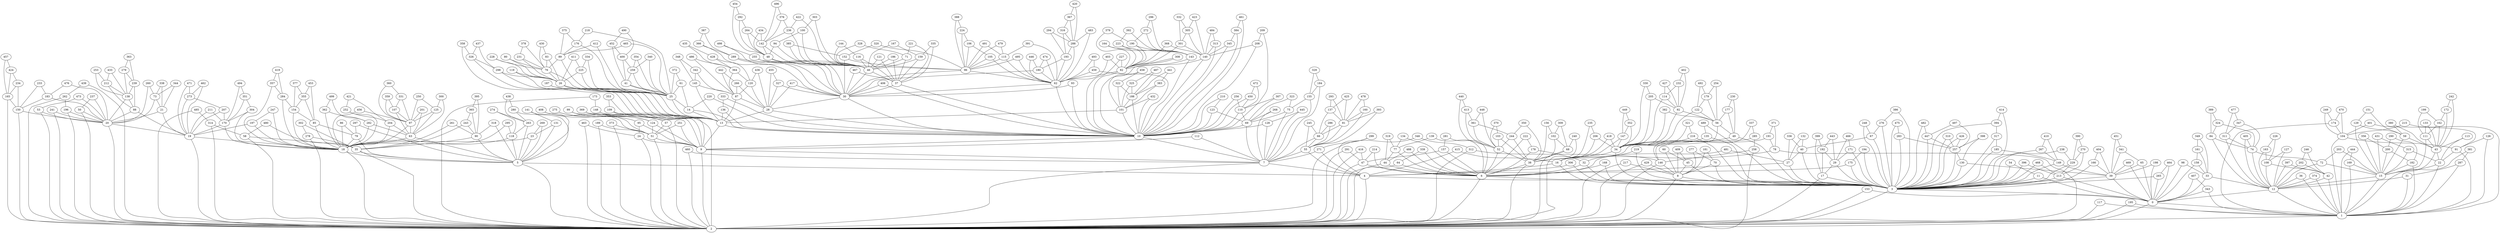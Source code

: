 graph {
	0 [label=0]
	1 [label=1]
	2 [label=2]
	3 [label=3]
	4 [label=4]
	5 [label=5]
	6 [label=6]
	7 [label=7]
	8 [label=8]
	9 [label=9]
	10 [label=10]
	11 [label=11]
	12 [label=12]
	13 [label=13]
	14 [label=14]
	15 [label=15]
	16 [label=16]
	17 [label=17]
	18 [label=18]
	19 [label=19]
	20 [label=20]
	21 [label=21]
	22 [label=22]
	23 [label=23]
	24 [label=24]
	25 [label=25]
	26 [label=26]
	27 [label=27]
	28 [label=28]
	29 [label=29]
	30 [label=30]
	31 [label=31]
	32 [label=32]
	33 [label=33]
	34 [label=34]
	35 [label=35]
	36 [label=36]
	37 [label=37]
	38 [label=38]
	39 [label=39]
	40 [label=40]
	41 [label=41]
	42 [label=42]
	43 [label=43]
	44 [label=44]
	45 [label=45]
	46 [label=46]
	47 [label=47]
	48 [label=48]
	49 [label=49]
	50 [label=50]
	51 [label=51]
	52 [label=52]
	53 [label=53]
	54 [label=54]
	55 [label=55]
	56 [label=56]
	57 [label=57]
	58 [label=58]
	59 [label=59]
	60 [label=60]
	61 [label=61]
	62 [label=62]
	63 [label=63]
	64 [label=64]
	65 [label=65]
	66 [label=66]
	67 [label=67]
	68 [label=68]
	69 [label=69]
	70 [label=70]
	71 [label=71]
	72 [label=72]
	73 [label=73]
	74 [label=74]
	75 [label=75]
	76 [label=76]
	77 [label=77]
	78 [label=78]
	79 [label=79]
	80 [label=80]
	81 [label=81]
	82 [label=82]
	83 [label=83]
	84 [label=84]
	85 [label=85]
	86 [label=86]
	87 [label=87]
	88 [label=88]
	89 [label=89]
	90 [label=90]
	91 [label=91]
	92 [label=92]
	93 [label=93]
	94 [label=94]
	95 [label=95]
	96 [label=96]
	97 [label=97]
	98 [label=98]
	99 [label=99]
	100 [label=100]
	101 [label=101]
	102 [label=102]
	103 [label=103]
	104 [label=104]
	105 [label=105]
	106 [label=106]
	107 [label=107]
	108 [label=108]
	109 [label=109]
	110 [label=110]
	111 [label=111]
	112 [label=112]
	113 [label=113]
	114 [label=114]
	115 [label=115]
	116 [label=116]
	117 [label=117]
	118 [label=118]
	119 [label=119]
	120 [label=120]
	121 [label=121]
	122 [label=122]
	123 [label=123]
	124 [label=124]
	125 [label=125]
	126 [label=126]
	127 [label=127]
	128 [label=128]
	129 [label=129]
	130 [label=130]
	131 [label=131]
	132 [label=132]
	133 [label=133]
	134 [label=134]
	135 [label=135]
	136 [label=136]
	137 [label=137]
	138 [label=138]
	139 [label=139]
	140 [label=140]
	141 [label=141]
	142 [label=142]
	143 [label=143]
	144 [label=144]
	145 [label=145]
	146 [label=146]
	147 [label=147]
	148 [label=148]
	149 [label=149]
	150 [label=150]
	151 [label=151]
	152 [label=152]
	153 [label=153]
	154 [label=154]
	155 [label=155]
	156 [label=156]
	157 [label=157]
	158 [label=158]
	159 [label=159]
	160 [label=160]
	161 [label=161]
	162 [label=162]
	163 [label=163]
	164 [label=164]
	165 [label=165]
	166 [label=166]
	167 [label=167]
	168 [label=168]
	169 [label=169]
	170 [label=170]
	171 [label=171]
	172 [label=172]
	173 [label=173]
	174 [label=174]
	175 [label=175]
	176 [label=176]
	177 [label=177]
	178 [label=178]
	179 [label=179]
	180 [label=180]
	181 [label=181]
	182 [label=182]
	183 [label=183]
	184 [label=184]
	185 [label=185]
	186 [label=186]
	187 [label=187]
	188 [label=188]
	189 [label=189]
	190 [label=190]
	191 [label=191]
	192 [label=192]
	193 [label=193]
	194 [label=194]
	195 [label=195]
	196 [label=196]
	197 [label=197]
	198 [label=198]
	199 [label=199]
	200 [label=200]
	201 [label=201]
	202 [label=202]
	203 [label=203]
	204 [label=204]
	205 [label=205]
	206 [label=206]
	207 [label=207]
	208 [label=208]
	209 [label=209]
	210 [label=210]
	211 [label=211]
	212 [label=212]
	213 [label=213]
	214 [label=214]
	215 [label=215]
	216 [label=216]
	217 [label=217]
	218 [label=218]
	219 [label=219]
	220 [label=220]
	221 [label=221]
	222 [label=222]
	223 [label=223]
	224 [label=224]
	225 [label=225]
	226 [label=226]
	227 [label=227]
	228 [label=228]
	229 [label=229]
	230 [label=230]
	231 [label=231]
	232 [label=232]
	233 [label=233]
	234 [label=234]
	235 [label=235]
	236 [label=236]
	237 [label=237]
	238 [label=238]
	239 [label=239]
	240 [label=240]
	241 [label=241]
	242 [label=242]
	243 [label=243]
	244 [label=244]
	245 [label=245]
	246 [label=246]
	247 [label=247]
	248 [label=248]
	249 [label=249]
	250 [label=250]
	251 [label=251]
	252 [label=252]
	253 [label=253]
	254 [label=254]
	255 [label=255]
	256 [label=256]
	257 [label=257]
	258 [label=258]
	259 [label=259]
	260 [label=260]
	261 [label=261]
	262 [label=262]
	263 [label=263]
	264 [label=264]
	265 [label=265]
	266 [label=266]
	267 [label=267]
	268 [label=268]
	269 [label=269]
	270 [label=270]
	271 [label=271]
	272 [label=272]
	273 [label=273]
	274 [label=274]
	275 [label=275]
	276 [label=276]
	277 [label=277]
	278 [label=278]
	279 [label=279]
	280 [label=280]
	281 [label=281]
	282 [label=282]
	283 [label=283]
	284 [label=284]
	285 [label=285]
	286 [label=286]
	287 [label=287]
	288 [label=288]
	289 [label=289]
	290 [label=290]
	291 [label=291]
	292 [label=292]
	293 [label=293]
	294 [label=294]
	295 [label=295]
	296 [label=296]
	297 [label=297]
	298 [label=298]
	299 [label=299]
	300 [label=300]
	301 [label=301]
	302 [label=302]
	303 [label=303]
	304 [label=304]
	305 [label=305]
	306 [label=306]
	307 [label=307]
	308 [label=308]
	309 [label=309]
	310 [label=310]
	311 [label=311]
	312 [label=312]
	313 [label=313]
	314 [label=314]
	315 [label=315]
	316 [label=316]
	317 [label=317]
	318 [label=318]
	319 [label=319]
	320 [label=320]
	321 [label=321]
	322 [label=322]
	323 [label=323]
	324 [label=324]
	325 [label=325]
	326 [label=326]
	327 [label=327]
	328 [label=328]
	329 [label=329]
	330 [label=330]
	331 [label=331]
	332 [label=332]
	333 [label=333]
	334 [label=334]
	335 [label=335]
	336 [label=336]
	337 [label=337]
	338 [label=338]
	339 [label=339]
	340 [label=340]
	341 [label=341]
	342 [label=342]
	343 [label=343]
	344 [label=344]
	345 [label=345]
	346 [label=346]
	347 [label=347]
	348 [label=348]
	349 [label=349]
	350 [label=350]
	351 [label=351]
	352 [label=352]
	353 [label=353]
	354 [label=354]
	355 [label=355]
	356 [label=356]
	357 [label=357]
	358 [label=358]
	359 [label=359]
	360 [label=360]
	361 [label=361]
	362 [label=362]
	363 [label=363]
	364 [label=364]
	365 [label=365]
	366 [label=366]
	367 [label=367]
	368 [label=368]
	369 [label=369]
	370 [label=370]
	371 [label=371]
	372 [label=372]
	373 [label=373]
	374 [label=374]
	375 [label=375]
	376 [label=376]
	377 [label=377]
	378 [label=378]
	379 [label=379]
	380 [label=380]
	381 [label=381]
	382 [label=382]
	383 [label=383]
	384 [label=384]
	385 [label=385]
	386 [label=386]
	387 [label=387]
	388 [label=388]
	389 [label=389]
	390 [label=390]
	391 [label=391]
	392 [label=392]
	393 [label=393]
	394 [label=394]
	395 [label=395]
	396 [label=396]
	397 [label=397]
	398 [label=398]
	399 [label=399]
	400 [label=400]
	401 [label=401]
	402 [label=402]
	403 [label=403]
	404 [label=404]
	405 [label=405]
	406 [label=406]
	407 [label=407]
	408 [label=408]
	409 [label=409]
	410 [label=410]
	411 [label=411]
	412 [label=412]
	413 [label=413]
	414 [label=414]
	415 [label=415]
	416 [label=416]
	417 [label=417]
	418 [label=418]
	419 [label=419]
	420 [label=420]
	421 [label=421]
	422 [label=422]
	423 [label=423]
	424 [label=424]
	425 [label=425]
	426 [label=426]
	427 [label=427]
	428 [label=428]
	429 [label=429]
	430 [label=430]
	431 [label=431]
	432 [label=432]
	433 [label=433]
	434 [label=434]
	435 [label=435]
	436 [label=436]
	437 [label=437]
	438 [label=438]
	439 [label=439]
	440 [label=440]
	441 [label=441]
	442 [label=442]
	443 [label=443]
	444 [label=444]
	445 [label=445]
	446 [label=446]
	447 [label=447]
	448 [label=448]
	449 [label=449]
	450 [label=450]
	451 [label=451]
	452 [label=452]
	453 [label=453]
	454 [label=454]
	455 [label=455]
	456 [label=456]
	457 [label=457]
	458 [label=458]
	459 [label=459]
	460 [label=460]
	461 [label=461]
	462 [label=462]
	463 [label=463]
	464 [label=464]
	465 [label=465]
	466 [label=466]
	467 [label=467]
	468 [label=468]
	469 [label=469]
	470 [label=470]
	471 [label=471]
	472 [label=472]
	473 [label=473]
	474 [label=474]
	475 [label=475]
	476 [label=476]
	477 [label=477]
	478 [label=478]
	479 [label=479]
	480 [label=480]
	481 [label=481]
	482 [label=482]
	483 [label=483]
	484 [label=484]
	485 [label=485]
	486 [label=486]
	487 [label=487]
	488 [label=488]
	489 [label=489]
	490 [label=490]
	491 [label=491]
	492 [label=492]
	493 [label=493]
	494 [label=494]
	495 [label=495]
	496 [label=496]
	497 [label=497]
	498 [label=498]
	499 [label=499]
	0 -- 1
	1 -- 2
	2 -- 0
	3 -- 2
	3 -- 0
	4 -- 3
	4 -- 2
	5 -- 4
	5 -- 2
	6 -- 3
	6 -- 2
	7 -- 4
	7 -- 2
	8 -- 3
	8 -- 2
	9 -- 7
	9 -- 2
	10 -- 9
	10 -- 7
	11 -- 3
	11 -- 0
	12 -- 0
	12 -- 1
	13 -- 10
	13 -- 9
	14 -- 13
	14 -- 10
	15 -- 12
	15 -- 1
	16 -- 4
	16 -- 3
	17 -- 3
	17 -- 2
	18 -- 5
	18 -- 2
	19 -- 18
	19 -- 2
	20 -- 19
	20 -- 2
	21 -- 20
	21 -- 19
	22 -- 15
	22 -- 1
	23 -- 18
	23 -- 5
	24 -- 9
	24 -- 2
	25 -- 14
	25 -- 13
	26 -- 25
	26 -- 13
	27 -- 6
	27 -- 3
	28 -- 13
	28 -- 10
	29 -- 17
	29 -- 3
	30 -- 28
	30 -- 10
	31 -- 12
	31 -- 1
	32 -- 6
	32 -- 3
	33 -- 12
	33 -- 0
	34 -- 16
	34 -- 3
	35 -- 5
	35 -- 2
	36 -- 12
	36 -- 1
	37 -- 30
	37 -- 10
	38 -- 6
	38 -- 2
	39 -- 3
	39 -- 0
	40 -- 27
	40 -- 3
	41 -- 25
	41 -- 13
	42 -- 12
	42 -- 1
	43 -- 22
	43 -- 15
	44 -- 6
	44 -- 2
	45 -- 8
	45 -- 3
	46 -- 37
	46 -- 30
	47 -- 6
	47 -- 2
	48 -- 46
	48 -- 30
	49 -- 34
	49 -- 3
	50 -- 20
	50 -- 2
	51 -- 9
	51 -- 2
	52 -- 38
	52 -- 6
	53 -- 20
	53 -- 2
	54 -- 11
	54 -- 3
	55 -- 7
	55 -- 4
	56 -- 49
	56 -- 34
	57 -- 51
	57 -- 2
	58 -- 35
	58 -- 2
	59 -- 43
	59 -- 15
	60 -- 45
	60 -- 8
	61 -- 25
	61 -- 14
	62 -- 30
	62 -- 10
	63 -- 18
	63 -- 5
	64 -- 6
	64 -- 2
	65 -- 39
	65 -- 0
	66 -- 55
	66 -- 7
	67 -- 40
	67 -- 3
	68 -- 38
	68 -- 2
	69 -- 10
	69 -- 7
	70 -- 8
	70 -- 3
	71 -- 46
	71 -- 37
	72 -- 15
	72 -- 12
	73 -- 21
	73 -- 20
	74 -- 72
	74 -- 12
	75 -- 69
	75 -- 7
	76 -- 26
	76 -- 25
	77 -- 44
	77 -- 6
	78 -- 38
	78 -- 2
	79 -- 18
	79 -- 5
	80 -- 76
	80 -- 26
	81 -- 66
	81 -- 55
	82 -- 62
	82 -- 10
	83 -- 76
	83 -- 26
	84 -- 74
	84 -- 12
	85 -- 79
	85 -- 18
	86 -- 79
	86 -- 18
	87 -- 28
	87 -- 13
	88 -- 20
	88 -- 19
	89 -- 76
	89 -- 25
	90 -- 35
	90 -- 5
	91 -- 22
	91 -- 1
	92 -- 56
	92 -- 34
	93 -- 30
	93 -- 10
	94 -- 48
	94 -- 46
	95 -- 24
	95 -- 9
	96 -- 62
	96 -- 30
	97 -- 63
	97 -- 18
	98 -- 33
	98 -- 0
	99 -- 95
	99 -- 9
	100 -- 94
	100 -- 46
	101 -- 13
	101 -- 10
	102 -- 68
	102 -- 38
	103 -- 52
	103 -- 38
	104 -- 91
	104 -- 1
	105 -- 96
	105 -- 62
	106 -- 105
	106 -- 96
	107 -- 97
	107 -- 63
	108 -- 42
	108 -- 12
	109 -- 13
	109 -- 9
	110 -- 69
	110 -- 10
	111 -- 43
	111 -- 15
	112 -- 9
	112 -- 7
	113 -- 43
	113 -- 22
	114 -- 92
	114 -- 34
	115 -- 96
	115 -- 62
	116 -- 46
	116 -- 37
	117 -- 1
	117 -- 2
	118 -- 18
	118 -- 5
	119 -- 26
	119 -- 13
	120 -- 87
	120 -- 28
	121 -- 46
	121 -- 37
	122 -- 56
	122 -- 34
	123 -- 69
	123 -- 10
	124 -- 51
	124 -- 9
	125 -- 97
	125 -- 63
	126 -- 91
	126 -- 1
	127 -- 108
	127 -- 12
	128 -- 10
	128 -- 7
	129 -- 59
	129 -- 15
	130 -- 39
	130 -- 3
	131 -- 23
	131 -- 5
	132 -- 40
	132 -- 27
	133 -- 111
	133 -- 43
	134 -- 77
	134 -- 6
	135 -- 34
	135 -- 3
	136 -- 13
	136 -- 10
	137 -- 81
	137 -- 66
	138 -- 88
	138 -- 20
	139 -- 77
	139 -- 6
	140 -- 82
	140 -- 10
	141 -- 131
	141 -- 5
	142 -- 48
	142 -- 46
	143 -- 82
	143 -- 10
	144 -- 116
	144 -- 46
	145 -- 87
	145 -- 13
	146 -- 8
	146 -- 2
	147 -- 34
	147 -- 16
	148 -- 57
	148 -- 2
	149 -- 39
	149 -- 3
	150 -- 20
	150 -- 2
	151 -- 129
	151 -- 59
	152 -- 96
	152 -- 30
	153 -- 2
	153 -- 0
	154 -- 85
	154 -- 18
	155 -- 75
	155 -- 7
	156 -- 102
	156 -- 38
	157 -- 47
	157 -- 6
	158 -- 33
	158 -- 0
	159 -- 46
	159 -- 37
	160 -- 81
	160 -- 55
	161 -- 158
	161 -- 33
	162 -- 111
	162 -- 43
	163 -- 108
	163 -- 12
	164 -- 143
	164 -- 82
	165 -- 150
	165 -- 2
	166 -- 39
	166 -- 3
	167 -- 159
	167 -- 46
	168 -- 6
	168 -- 3
	169 -- 15
	169 -- 1
	170 -- 19
	170 -- 18
	171 -- 29
	171 -- 3
	172 -- 162
	172 -- 43
	173 -- 148
	173 -- 2
	174 -- 104
	174 -- 1
	175 -- 4
	175 -- 3
	176 -- 89
	176 -- 25
	177 -- 56
	177 -- 49
	178 -- 32
	178 -- 6
	179 -- 122
	179 -- 56
	180 -- 62
	180 -- 30
	181 -- 70
	181 -- 8
	182 -- 15
	182 -- 1
	183 -- 150
	183 -- 20
	184 -- 155
	184 -- 7
	185 -- 149
	185 -- 3
	186 -- 46
	186 -- 37
	187 -- 25
	187 -- 13
	188 -- 101
	188 -- 10
	189 -- 51
	189 -- 2
	190 -- 143
	190 -- 82
	191 -- 78
	191 -- 38
	192 -- 29
	192 -- 17
	193 -- 180
	193 -- 62
	194 -- 175
	194 -- 3
	195 -- 1
	195 -- 2
	196 -- 20
	196 -- 2
	197 -- 19
	197 -- 18
	198 -- 39
	198 -- 0
	199 -- 162
	199 -- 111
	200 -- 182
	200 -- 15
	201 -- 97
	201 -- 63
	202 -- 42
	202 -- 12
	203 -- 72
	203 -- 15
	204 -- 63
	204 -- 18
	205 -- 92
	205 -- 34
	206 -- 34
	206 -- 16
	207 -- 170
	207 -- 19
	208 -- 140
	208 -- 10
	209 -- 208
	209 -- 10
	210 -- 123
	210 -- 10
	211 -- 170
	211 -- 19
	212 -- 138
	212 -- 88
	213 -- 3
	213 -- 0
	214 -- 47
	214 -- 6
	215 -- 104
	215 -- 1
	216 -- 34
	216 -- 3
	217 -- 8
	217 -- 2
	218 -- 176
	218 -- 25
	219 -- 32
	219 -- 3
	220 -- 14
	220 -- 10
	221 -- 71
	221 -- 37
	222 -- 178
	222 -- 6
	223 -- 143
	223 -- 82
	224 -- 106
	224 -- 96
	225 -- 26
	225 -- 25
	226 -- 163
	226 -- 108
	227 -- 82
	227 -- 10
	228 -- 76
	228 -- 26
	229 -- 213
	229 -- 3
	230 -- 177
	230 -- 49
	231 -- 76
	231 -- 26
	232 -- 114
	232 -- 92
	233 -- 183
	233 -- 150
	234 -- 165
	234 -- 150
	235 -- 206
	235 -- 16
	236 -- 142
	236 -- 46
	237 -- 50
	237 -- 20
	238 -- 229
	238 -- 3
	239 -- 138
	239 -- 88
	240 -- 68
	240 -- 2
	241 -- 20
	241 -- 2
	242 -- 172
	242 -- 43
	243 -- 90
	243 -- 35
	244 -- 52
	244 -- 38
	245 -- 66
	245 -- 55
	246 -- 202
	246 -- 42
	247 -- 197
	247 -- 18
	248 -- 67
	248 -- 3
	249 -- 174
	249 -- 104
	250 -- 125
	250 -- 97
	251 -- 51
	251 -- 9
	252 -- 204
	252 -- 18
	253 -- 212
	253 -- 138
	254 -- 179
	254 -- 56
	255 -- 96
	255 -- 30
	256 -- 110
	256 -- 10
	257 -- 130
	257 -- 3
	258 -- 146
	258 -- 2
	259 -- 41
	259 -- 25
	260 -- 73
	260 -- 20
	261 -- 90
	261 -- 35
	262 -- 196
	262 -- 2
	263 -- 118
	263 -- 5
	264 -- 142
	264 -- 48
	265 -- 3
	265 -- 0
	266 -- 87
	266 -- 28
	267 -- 149
	267 -- 3
	268 -- 69
	268 -- 7
	269 -- 23
	269 -- 5
	270 -- 229
	270 -- 213
	271 -- 7
	271 -- 4
	272 -- 190
	272 -- 143
	273 -- 207
	273 -- 19
	274 -- 263
	274 -- 118
	275 -- 124
	275 -- 51
	276 -- 67
	276 -- 3
	277 -- 70
	277 -- 8
	278 -- 35
	278 -- 2
	279 -- 239
	279 -- 138
	280 -- 263
	280 -- 5
	281 -- 157
	281 -- 6
	282 -- 63
	282 -- 18
	283 -- 257
	283 -- 3
	284 -- 154
	284 -- 18
	285 -- 258
	285 -- 146
	286 -- 66
	286 -- 55
	287 -- 31
	287 -- 1
	288 -- 193
	288 -- 62
	289 -- 46
	289 -- 30
	290 -- 200
	290 -- 182
	291 -- 47
	291 -- 2
	292 -- 264
	292 -- 48
	293 -- 137
	293 -- 81
	294 -- 288
	294 -- 193
	295 -- 118
	295 -- 18
	296 -- 272
	296 -- 143
	297 -- 79
	297 -- 5
	298 -- 26
	298 -- 13
	299 -- 271
	299 -- 4
	300 -- 125
	300 -- 63
	301 -- 140
	301 -- 82
	302 -- 278
	302 -- 35
	303 -- 100
	303 -- 46
	304 -- 170
	304 -- 18
	305 -- 301
	305 -- 140
	306 -- 4
	306 -- 3
	307 -- 110
	307 -- 69
	308 -- 82
	308 -- 10
	309 -- 102
	309 -- 68
	310 -- 257
	310 -- 3
	311 -- 74
	311 -- 12
	312 -- 146
	312 -- 2
	313 -- 140
	313 -- 10
	314 -- 58
	314 -- 2
	315 -- 22
	315 -- 15
	316 -- 288
	316 -- 193
	317 -- 185
	317 -- 3
	318 -- 90
	318 -- 5
	319 -- 77
	319 -- 44
	320 -- 152
	320 -- 96
	321 -- 216
	321 -- 34
	322 -- 188
	322 -- 101
	323 -- 75
	323 -- 69
	324 -- 84
	324 -- 74
	325 -- 188
	325 -- 101
	326 -- 298
	326 -- 13
	327 -- 30
	327 -- 28
	328 -- 71
	328 -- 46
	329 -- 184
	329 -- 155
	330 -- 205
	330 -- 34
	331 -- 107
	331 -- 97
	332 -- 305
	332 -- 301
	333 -- 136
	333 -- 10
	334 -- 225
	334 -- 25
	335 -- 159
	335 -- 37
	336 -- 40
	336 -- 27
	337 -- 285
	337 -- 146
	338 -- 73
	338 -- 21
	339 -- 64
	339 -- 6
	340 -- 259
	340 -- 25
	341 -- 65
	341 -- 39
	342 -- 145
	342 -- 87
	343 -- 0
	343 -- 1
	344 -- 73
	344 -- 21
	345 -- 140
	345 -- 10
	346 -- 312
	346 -- 2
	347 -- 311
	347 -- 74
	348 -- 342
	348 -- 145
	349 -- 161
	349 -- 33
	350 -- 244
	350 -- 38
	351 -- 304
	351 -- 170
	352 -- 147
	352 -- 34
	353 -- 109
	353 -- 13
	354 -- 259
	354 -- 25
	355 -- 154
	355 -- 85
	356 -- 200
	356 -- 15
	357 -- 284
	357 -- 18
	358 -- 326
	358 -- 13
	359 -- 107
	359 -- 97
	360 -- 331
	360 -- 97
	361 -- 244
	361 -- 52
	362 -- 282
	362 -- 18
	363 -- 279
	363 -- 239
	364 -- 120
	364 -- 87
	365 -- 243
	365 -- 90
	366 -- 289
	366 -- 30
	367 -- 316
	367 -- 288
	368 -- 140
	368 -- 82
	369 -- 124
	369 -- 9
	370 -- 103
	370 -- 52
	371 -- 191
	371 -- 78
	372 -- 61
	372 -- 25
	373 -- 51
	373 -- 2
	374 -- 12
	374 -- 1
	375 -- 176
	375 -- 89
	376 -- 236
	376 -- 142
	377 -- 355
	377 -- 154
	378 -- 231
	378 -- 76
	379 -- 190
	379 -- 82
	380 -- 59
	380 -- 43
	381 -- 287
	381 -- 1
	382 -- 56
	382 -- 34
	383 -- 188
	383 -- 101
	384 -- 345
	384 -- 10
	385 -- 152
	385 -- 30
	386 -- 276
	386 -- 3
	387 -- 366
	387 -- 289
	388 -- 224
	388 -- 96
	389 -- 324
	389 -- 84
	390 -- 270
	390 -- 229
	391 -- 115
	391 -- 62
	392 -- 223
	392 -- 143
	393 -- 81
	393 -- 55
	394 -- 317
	394 -- 3
	395 -- 365
	395 -- 90
	396 -- 213
	396 -- 3
	397 -- 42
	397 -- 12
	398 -- 257
	398 -- 130
	399 -- 192
	399 -- 17
	400 -- 259
	400 -- 41
	401 -- 104
	401 -- 91
	402 -- 232
	402 -- 92
	403 -- 82
	403 -- 62
	404 -- 166
	404 -- 39
	405 -- 74
	405 -- 12
	406 -- 30
	406 -- 10
	407 -- 343
	407 -- 0
	408 -- 124
	408 -- 51
	409 -- 45
	409 -- 8
	410 -- 267
	410 -- 149
	411 -- 225
	411 -- 26
	412 -- 89
	412 -- 25
	413 -- 361
	413 -- 52
	414 -- 394
	414 -- 3
	415 -- 16
	415 -- 4
	416 -- 47
	416 -- 2
	417 -- 30
	417 -- 28
	418 -- 34
	418 -- 16
	419 -- 357
	419 -- 284
	420 -- 367
	420 -- 288
	421 -- 252
	421 -- 204
	422 -- 236
	422 -- 46
	423 -- 305
	423 -- 140
	424 -- 234
	424 -- 165
	425 -- 137
	425 -- 81
	426 -- 257
	426 -- 3
	427 -- 114
	427 -- 92
	428 -- 364
	428 -- 120
	429 -- 8
	429 -- 2
	430 -- 83
	430 -- 76
	431 -- 315
	431 -- 15
	432 -- 101
	432 -- 10
	433 -- 212
	433 -- 138
	434 -- 142
	434 -- 48
	435 -- 428
	435 -- 364
	436 -- 120
	436 -- 28
	437 -- 326
	437 -- 298
	438 -- 280
	438 -- 263
	439 -- 262
	439 -- 2
	440 -- 413
	440 -- 52
	441 -- 383
	441 -- 188
	442 -- 266
	442 -- 87
	443 -- 192
	443 -- 29
	444 -- 169
	444 -- 1
	445 -- 128
	445 -- 7
	446 -- 180
	446 -- 62
	447 -- 257
	447 -- 3
	448 -- 361
	448 -- 52
	449 -- 352
	449 -- 147
	450 -- 110
	450 -- 10
	451 -- 341
	451 -- 39
	452 -- 400
	452 -- 41
	453 -- 355
	453 -- 85
	454 -- 292
	454 -- 48
	455 -- 327
	455 -- 28
	456 -- 97
	456 -- 18
	457 -- 424
	457 -- 165
	458 -- 322
	458 -- 101
	459 -- 62
	459 -- 10
	460 -- 7
	460 -- 2
	461 -- 384
	461 -- 10
	462 -- 273
	462 -- 19
	463 -- 24
	463 -- 2
	464 -- 265
	464 -- 0
	465 -- 89
	465 -- 25
	466 -- 171
	466 -- 29
	467 -- 37
	467 -- 30
	468 -- 213
	468 -- 3
	469 -- 39
	469 -- 0
	470 -- 174
	470 -- 104
	471 -- 273
	471 -- 19
	472 -- 450
	472 -- 110
	473 -- 53
	473 -- 20
	474 -- 180
	474 -- 62
	475 -- 283
	475 -- 3
	476 -- 183
	476 -- 20
	477 -- 347
	477 -- 311
	478 -- 160
	478 -- 81
	479 -- 115
	479 -- 96
	480 -- 58
	480 -- 35
	481 -- 27
	481 -- 6
	482 -- 447
	482 -- 3
	483 -- 288
	483 -- 62
	484 -- 313
	484 -- 140
	485 -- 314
	485 -- 2
	486 -- 364
	486 -- 87
	487 -- 325
	487 -- 188
	488 -- 44
	488 -- 6
	489 -- 135
	489 -- 3
	490 -- 452
	490 -- 400
	491 -- 115
	491 -- 96
	492 -- 179
	492 -- 122
	493 -- 459
	493 -- 62
	494 -- 351
	494 -- 170
	495 -- 96
	495 -- 62
	496 -- 376
	496 -- 142
	497 -- 447
	497 -- 257
	498 -- 255
	498 -- 30
	499 -- 362
	499 -- 282
}
